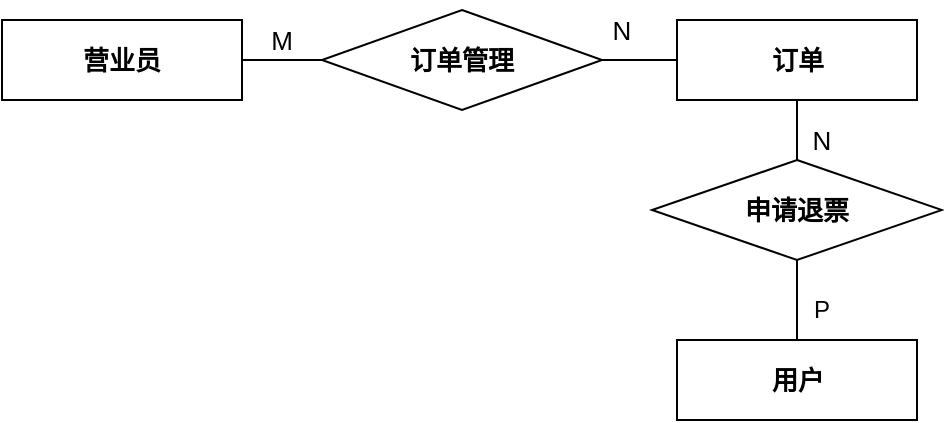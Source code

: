 <mxfile version="22.1.11" type="device">
  <diagram name="第 1 页" id="PzsqKFFZ3GVAJ78HyTYN">
    <mxGraphModel dx="863" dy="525" grid="1" gridSize="10" guides="1" tooltips="1" connect="1" arrows="1" fold="1" page="1" pageScale="1" pageWidth="827" pageHeight="1169" math="0" shadow="0">
      <root>
        <mxCell id="0" />
        <mxCell id="1" parent="0" />
        <mxCell id="8dptAZ4Zhj5n9AGJJx0Y-1" value="&lt;font style=&quot;font-size: 13px;&quot;&gt;&lt;b&gt;营业员&lt;/b&gt;&lt;/font&gt;" style="rounded=0;whiteSpace=wrap;html=1;" parent="1" vertex="1">
          <mxGeometry x="40" y="160" width="120" height="40" as="geometry" />
        </mxCell>
        <mxCell id="8dptAZ4Zhj5n9AGJJx0Y-2" value="&lt;font style=&quot;font-size: 13px;&quot;&gt;&lt;b&gt;用户&lt;/b&gt;&lt;/font&gt;" style="rounded=0;whiteSpace=wrap;html=1;" parent="1" vertex="1">
          <mxGeometry x="377.5" y="320" width="120" height="40" as="geometry" />
        </mxCell>
        <mxCell id="8dptAZ4Zhj5n9AGJJx0Y-3" value="&lt;b&gt;&lt;font style=&quot;font-size: 13px;&quot;&gt;申请退票&lt;/font&gt;&lt;/b&gt;" style="rhombus;whiteSpace=wrap;html=1;" parent="1" vertex="1">
          <mxGeometry x="365" y="230" width="145" height="50" as="geometry" />
        </mxCell>
        <mxCell id="8dptAZ4Zhj5n9AGJJx0Y-5" value="&lt;span style=&quot;font-size: 13px;&quot;&gt;&lt;b&gt;订单&lt;/b&gt;&lt;/span&gt;" style="rounded=0;whiteSpace=wrap;html=1;" parent="1" vertex="1">
          <mxGeometry x="377.5" y="160" width="120" height="40" as="geometry" />
        </mxCell>
        <mxCell id="8dptAZ4Zhj5n9AGJJx0Y-7" value="&lt;font style=&quot;font-size: 13px;&quot;&gt;&lt;b&gt;订单管理&lt;/b&gt;&lt;/font&gt;" style="rhombus;whiteSpace=wrap;html=1;" parent="1" vertex="1">
          <mxGeometry x="200" y="155" width="140" height="50" as="geometry" />
        </mxCell>
        <mxCell id="8dptAZ4Zhj5n9AGJJx0Y-9" value="" style="endArrow=none;html=1;rounded=0;entryX=0.5;entryY=1;entryDx=0;entryDy=0;" parent="1" source="8dptAZ4Zhj5n9AGJJx0Y-2" target="8dptAZ4Zhj5n9AGJJx0Y-3" edge="1">
          <mxGeometry width="50" height="50" relative="1" as="geometry">
            <mxPoint x="390" y="400" as="sourcePoint" />
            <mxPoint x="440" y="350" as="targetPoint" />
          </mxGeometry>
        </mxCell>
        <mxCell id="8dptAZ4Zhj5n9AGJJx0Y-10" value="" style="endArrow=none;html=1;rounded=0;entryX=0.5;entryY=1;entryDx=0;entryDy=0;exitX=0.5;exitY=0;exitDx=0;exitDy=0;" parent="1" source="8dptAZ4Zhj5n9AGJJx0Y-3" target="8dptAZ4Zhj5n9AGJJx0Y-5" edge="1">
          <mxGeometry width="50" height="50" relative="1" as="geometry">
            <mxPoint x="390" y="400" as="sourcePoint" />
            <mxPoint x="440" y="350" as="targetPoint" />
          </mxGeometry>
        </mxCell>
        <mxCell id="8dptAZ4Zhj5n9AGJJx0Y-12" value="" style="endArrow=none;html=1;rounded=0;entryX=1;entryY=0.5;entryDx=0;entryDy=0;exitX=0;exitY=0.5;exitDx=0;exitDy=0;" parent="1" source="8dptAZ4Zhj5n9AGJJx0Y-5" target="8dptAZ4Zhj5n9AGJJx0Y-7" edge="1">
          <mxGeometry width="50" height="50" relative="1" as="geometry">
            <mxPoint x="390" y="400" as="sourcePoint" />
            <mxPoint x="440" y="350" as="targetPoint" />
          </mxGeometry>
        </mxCell>
        <mxCell id="8dptAZ4Zhj5n9AGJJx0Y-13" value="" style="endArrow=none;html=1;rounded=0;entryX=1;entryY=0.5;entryDx=0;entryDy=0;exitX=0;exitY=0.5;exitDx=0;exitDy=0;" parent="1" source="8dptAZ4Zhj5n9AGJJx0Y-7" target="8dptAZ4Zhj5n9AGJJx0Y-1" edge="1">
          <mxGeometry width="50" height="50" relative="1" as="geometry">
            <mxPoint x="390" y="400" as="sourcePoint" />
            <mxPoint x="440" y="350" as="targetPoint" />
          </mxGeometry>
        </mxCell>
        <mxCell id="8dptAZ4Zhj5n9AGJJx0Y-14" value="&lt;font style=&quot;font-size: 13px;&quot;&gt;M&lt;/font&gt;" style="text;html=1;strokeColor=none;fillColor=none;align=center;verticalAlign=middle;whiteSpace=wrap;rounded=0;" parent="1" vertex="1">
          <mxGeometry x="150" y="155" width="60" height="30" as="geometry" />
        </mxCell>
        <mxCell id="8dptAZ4Zhj5n9AGJJx0Y-16" value="&lt;font style=&quot;font-size: 13px;&quot;&gt;N&lt;/font&gt;" style="text;html=1;strokeColor=none;fillColor=none;align=center;verticalAlign=middle;whiteSpace=wrap;rounded=0;" parent="1" vertex="1">
          <mxGeometry x="320" y="150" width="60" height="30" as="geometry" />
        </mxCell>
        <mxCell id="8dptAZ4Zhj5n9AGJJx0Y-18" value="&lt;font style=&quot;font-size: 13px;&quot;&gt;N&lt;/font&gt;" style="text;html=1;strokeColor=none;fillColor=none;align=center;verticalAlign=middle;whiteSpace=wrap;rounded=0;" parent="1" vertex="1">
          <mxGeometry x="420" y="205" width="60" height="30" as="geometry" />
        </mxCell>
        <mxCell id="8dptAZ4Zhj5n9AGJJx0Y-19" value="P" style="text;html=1;strokeColor=none;fillColor=none;align=center;verticalAlign=middle;whiteSpace=wrap;rounded=0;" parent="1" vertex="1">
          <mxGeometry x="420" y="290" width="60" height="30" as="geometry" />
        </mxCell>
      </root>
    </mxGraphModel>
  </diagram>
</mxfile>
